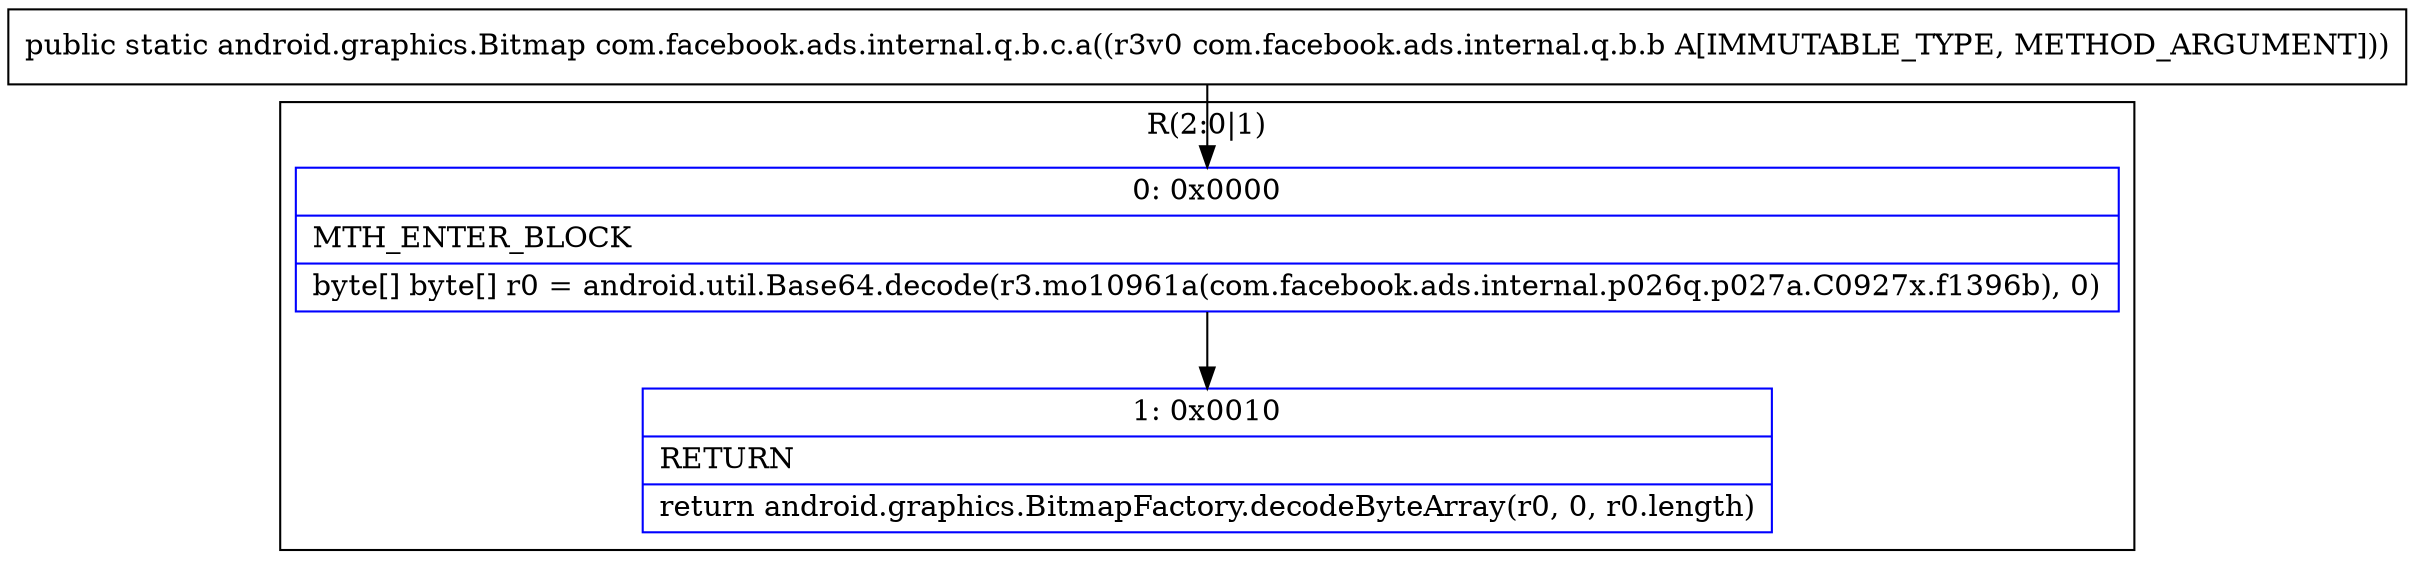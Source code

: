 digraph "CFG forcom.facebook.ads.internal.q.b.c.a(Lcom\/facebook\/ads\/internal\/q\/b\/b;)Landroid\/graphics\/Bitmap;" {
subgraph cluster_Region_828650874 {
label = "R(2:0|1)";
node [shape=record,color=blue];
Node_0 [shape=record,label="{0\:\ 0x0000|MTH_ENTER_BLOCK\l|byte[] byte[] r0 = android.util.Base64.decode(r3.mo10961a(com.facebook.ads.internal.p026q.p027a.C0927x.f1396b), 0)\l}"];
Node_1 [shape=record,label="{1\:\ 0x0010|RETURN\l|return android.graphics.BitmapFactory.decodeByteArray(r0, 0, r0.length)\l}"];
}
MethodNode[shape=record,label="{public static android.graphics.Bitmap com.facebook.ads.internal.q.b.c.a((r3v0 com.facebook.ads.internal.q.b.b A[IMMUTABLE_TYPE, METHOD_ARGUMENT])) }"];
MethodNode -> Node_0;
Node_0 -> Node_1;
}

